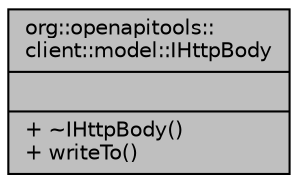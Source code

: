 digraph "org::openapitools::client::model::IHttpBody"
{
 // INTERACTIVE_SVG=YES
 // LATEX_PDF_SIZE
  bgcolor="transparent";
  edge [fontname="Helvetica",fontsize="10",labelfontname="Helvetica",labelfontsize="10"];
  node [fontname="Helvetica",fontsize="10",shape=record];
  Node1 [label="{org::openapitools::\lclient::model::IHttpBody\n||+ ~IHttpBody()\l+ writeTo()\l}",height=0.2,width=0.4,color="black", fillcolor="grey75", style="filled", fontcolor="black",tooltip=" "];
}
